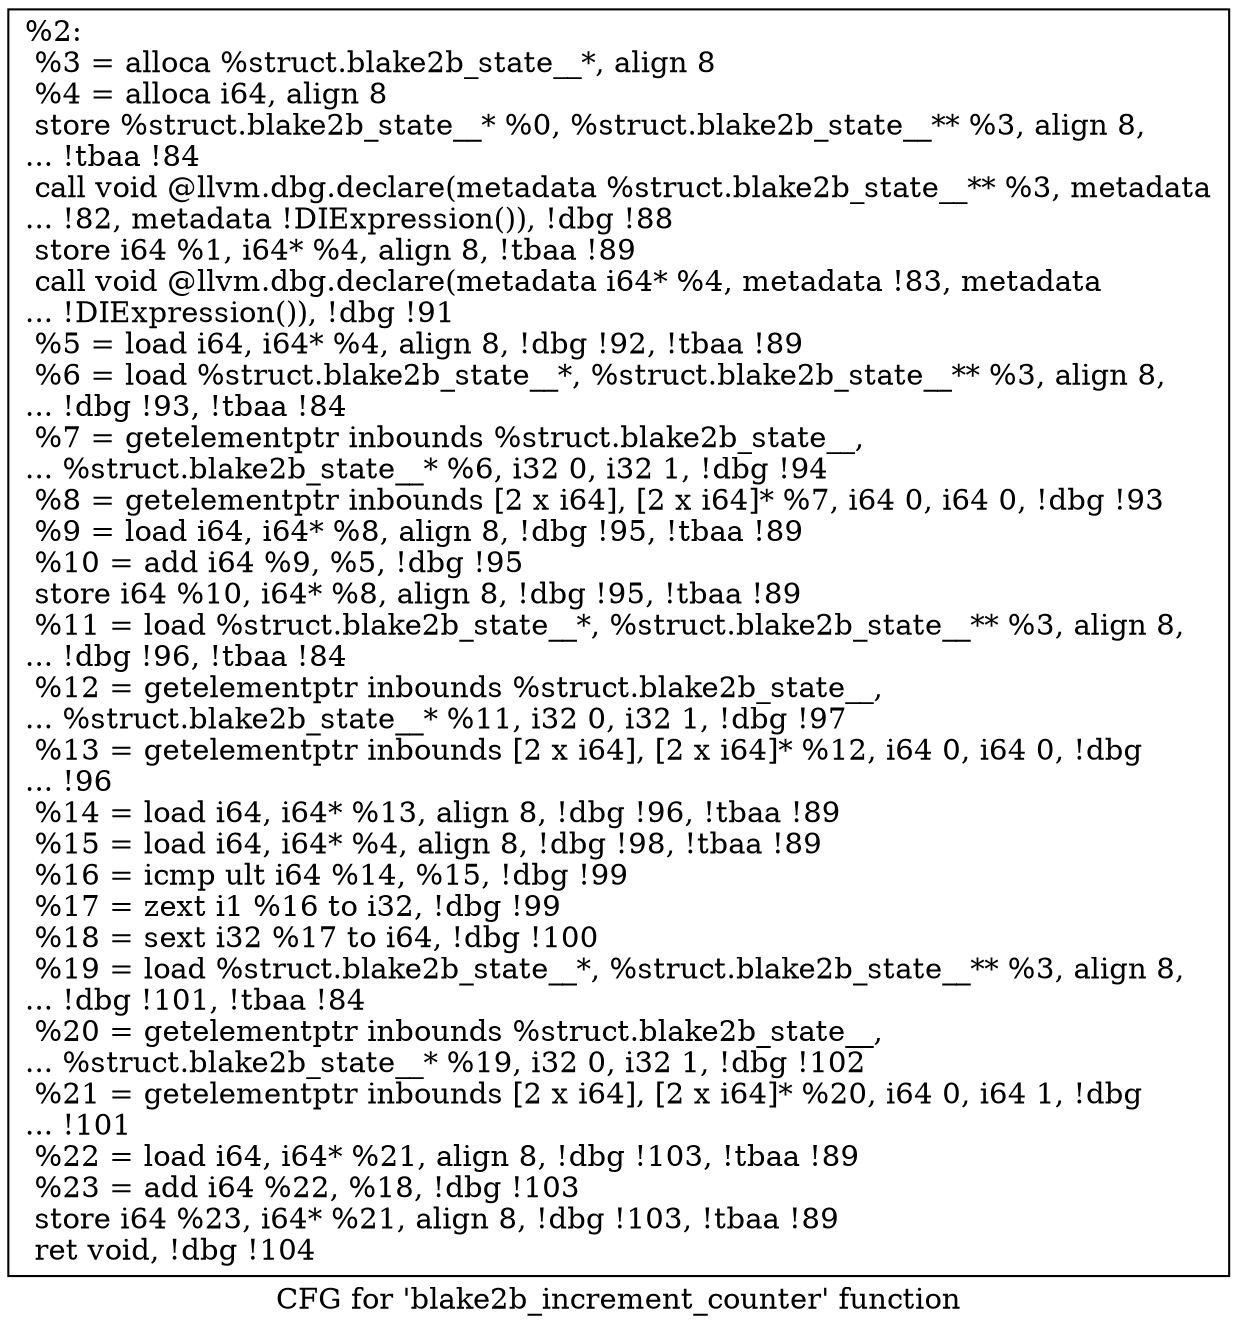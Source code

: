 digraph "CFG for 'blake2b_increment_counter' function" {
	label="CFG for 'blake2b_increment_counter' function";

	Node0x1c341d0 [shape=record,label="{%2:\l  %3 = alloca %struct.blake2b_state__*, align 8\l  %4 = alloca i64, align 8\l  store %struct.blake2b_state__* %0, %struct.blake2b_state__** %3, align 8,\l... !tbaa !84\l  call void @llvm.dbg.declare(metadata %struct.blake2b_state__** %3, metadata\l... !82, metadata !DIExpression()), !dbg !88\l  store i64 %1, i64* %4, align 8, !tbaa !89\l  call void @llvm.dbg.declare(metadata i64* %4, metadata !83, metadata\l... !DIExpression()), !dbg !91\l  %5 = load i64, i64* %4, align 8, !dbg !92, !tbaa !89\l  %6 = load %struct.blake2b_state__*, %struct.blake2b_state__** %3, align 8,\l... !dbg !93, !tbaa !84\l  %7 = getelementptr inbounds %struct.blake2b_state__,\l... %struct.blake2b_state__* %6, i32 0, i32 1, !dbg !94\l  %8 = getelementptr inbounds [2 x i64], [2 x i64]* %7, i64 0, i64 0, !dbg !93\l  %9 = load i64, i64* %8, align 8, !dbg !95, !tbaa !89\l  %10 = add i64 %9, %5, !dbg !95\l  store i64 %10, i64* %8, align 8, !dbg !95, !tbaa !89\l  %11 = load %struct.blake2b_state__*, %struct.blake2b_state__** %3, align 8,\l... !dbg !96, !tbaa !84\l  %12 = getelementptr inbounds %struct.blake2b_state__,\l... %struct.blake2b_state__* %11, i32 0, i32 1, !dbg !97\l  %13 = getelementptr inbounds [2 x i64], [2 x i64]* %12, i64 0, i64 0, !dbg\l... !96\l  %14 = load i64, i64* %13, align 8, !dbg !96, !tbaa !89\l  %15 = load i64, i64* %4, align 8, !dbg !98, !tbaa !89\l  %16 = icmp ult i64 %14, %15, !dbg !99\l  %17 = zext i1 %16 to i32, !dbg !99\l  %18 = sext i32 %17 to i64, !dbg !100\l  %19 = load %struct.blake2b_state__*, %struct.blake2b_state__** %3, align 8,\l... !dbg !101, !tbaa !84\l  %20 = getelementptr inbounds %struct.blake2b_state__,\l... %struct.blake2b_state__* %19, i32 0, i32 1, !dbg !102\l  %21 = getelementptr inbounds [2 x i64], [2 x i64]* %20, i64 0, i64 1, !dbg\l... !101\l  %22 = load i64, i64* %21, align 8, !dbg !103, !tbaa !89\l  %23 = add i64 %22, %18, !dbg !103\l  store i64 %23, i64* %21, align 8, !dbg !103, !tbaa !89\l  ret void, !dbg !104\l}"];
}
